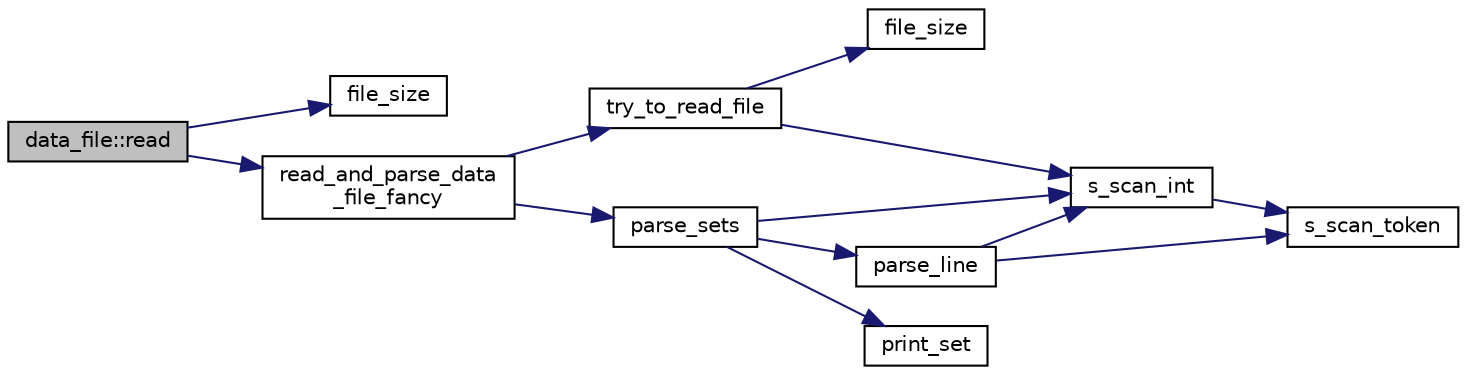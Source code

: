 digraph "data_file::read"
{
  edge [fontname="Helvetica",fontsize="10",labelfontname="Helvetica",labelfontsize="10"];
  node [fontname="Helvetica",fontsize="10",shape=record];
  rankdir="LR";
  Node16 [label="data_file::read",height=0.2,width=0.4,color="black", fillcolor="grey75", style="filled", fontcolor="black"];
  Node16 -> Node17 [color="midnightblue",fontsize="10",style="solid",fontname="Helvetica"];
  Node17 [label="file_size",height=0.2,width=0.4,color="black", fillcolor="white", style="filled",URL="$df/dbf/sajeeb_8_c.html#a5c37cf5785204b6e9adf647dc14d0e50"];
  Node16 -> Node18 [color="midnightblue",fontsize="10",style="solid",fontname="Helvetica"];
  Node18 [label="read_and_parse_data\l_file_fancy",height=0.2,width=0.4,color="black", fillcolor="white", style="filled",URL="$d5/db4/io__and__os_8h.html#aeb8585c8a2e92cfdfbe73d8995800de8"];
  Node18 -> Node19 [color="midnightblue",fontsize="10",style="solid",fontname="Helvetica"];
  Node19 [label="try_to_read_file",height=0.2,width=0.4,color="black", fillcolor="white", style="filled",URL="$d4/d74/util_8_c.html#a1097b6ad7e39d3771b7e6a2fcb9326e9"];
  Node19 -> Node20 [color="midnightblue",fontsize="10",style="solid",fontname="Helvetica"];
  Node20 [label="file_size",height=0.2,width=0.4,color="black", fillcolor="white", style="filled",URL="$d4/d74/util_8_c.html#a5c37cf5785204b6e9adf647dc14d0e50"];
  Node19 -> Node21 [color="midnightblue",fontsize="10",style="solid",fontname="Helvetica"];
  Node21 [label="s_scan_int",height=0.2,width=0.4,color="black", fillcolor="white", style="filled",URL="$d4/d74/util_8_c.html#ab43cab8ae063700a2fc82113b69eea5f"];
  Node21 -> Node22 [color="midnightblue",fontsize="10",style="solid",fontname="Helvetica"];
  Node22 [label="s_scan_token",height=0.2,width=0.4,color="black", fillcolor="white", style="filled",URL="$d4/d74/util_8_c.html#a8d1a4ad92d09138f7a1a7e389469ed45"];
  Node18 -> Node23 [color="midnightblue",fontsize="10",style="solid",fontname="Helvetica"];
  Node23 [label="parse_sets",height=0.2,width=0.4,color="black", fillcolor="white", style="filled",URL="$d4/d74/util_8_c.html#a1612628db54b7daaa67b440f2343b240"];
  Node23 -> Node21 [color="midnightblue",fontsize="10",style="solid",fontname="Helvetica"];
  Node23 -> Node24 [color="midnightblue",fontsize="10",style="solid",fontname="Helvetica"];
  Node24 [label="parse_line",height=0.2,width=0.4,color="black", fillcolor="white", style="filled",URL="$d4/d74/util_8_c.html#a19b7001c6d761d06e3aa469ad260c9de"];
  Node24 -> Node21 [color="midnightblue",fontsize="10",style="solid",fontname="Helvetica"];
  Node24 -> Node22 [color="midnightblue",fontsize="10",style="solid",fontname="Helvetica"];
  Node23 -> Node25 [color="midnightblue",fontsize="10",style="solid",fontname="Helvetica"];
  Node25 [label="print_set",height=0.2,width=0.4,color="black", fillcolor="white", style="filled",URL="$d4/d74/util_8_c.html#a5cfa0b8a752874778b8fee3739ddaa1c"];
}
